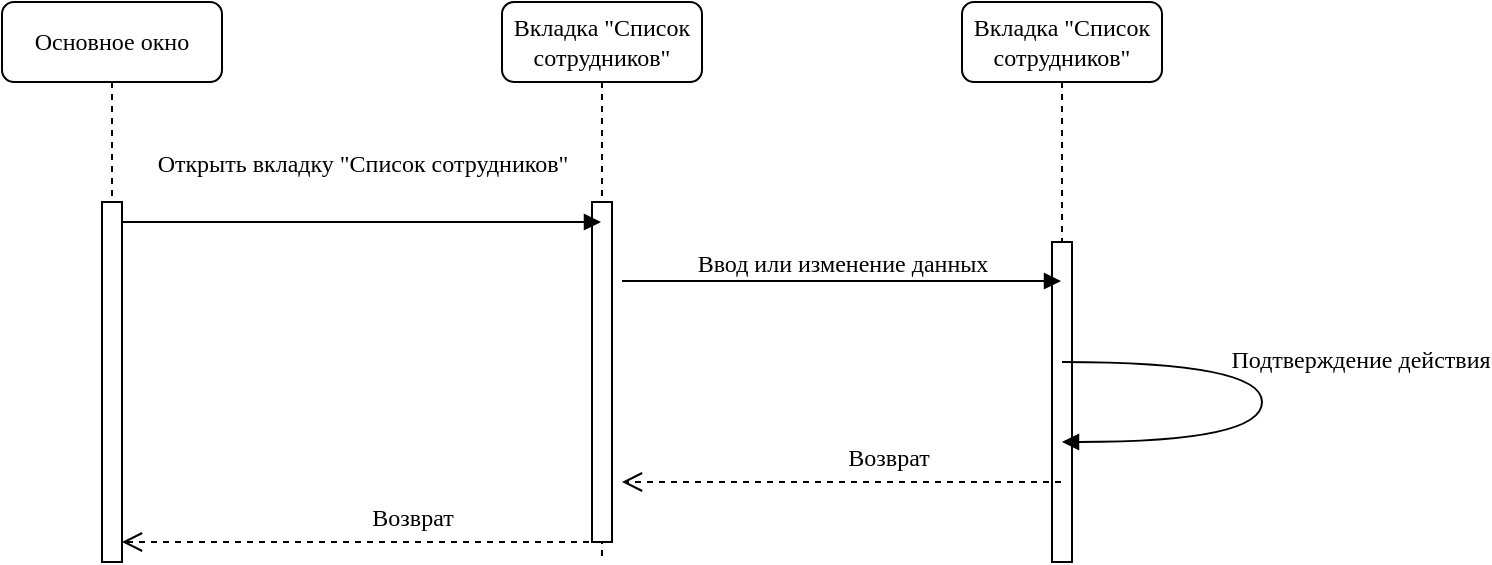 <mxfile version="23.1.5" type="device">
  <diagram name="Page-1" id="13e1069c-82ec-6db2-03f1-153e76fe0fe0">
    <mxGraphModel dx="1178" dy="790" grid="1" gridSize="10" guides="1" tooltips="1" connect="1" arrows="1" fold="1" page="1" pageScale="1" pageWidth="1100" pageHeight="850" background="none" math="0" shadow="0">
      <root>
        <mxCell id="0" />
        <mxCell id="1" parent="0" />
        <mxCell id="06PfuFQ36FPQEAHMCqTj-12" value="Вкладка &quot;Список сотрудников&quot;" style="shape=umlLifeline;perimeter=lifelinePerimeter;whiteSpace=wrap;html=1;container=1;collapsible=0;recursiveResize=0;outlineConnect=0;rounded=1;shadow=0;comic=0;labelBackgroundColor=none;strokeWidth=1;fontFamily=Verdana;fontSize=12;align=center;" vertex="1" parent="1">
          <mxGeometry x="350" y="90" width="100" height="280" as="geometry" />
        </mxCell>
        <mxCell id="06PfuFQ36FPQEAHMCqTj-13" value="" style="html=1;points=[];perimeter=orthogonalPerimeter;rounded=0;shadow=0;comic=0;labelBackgroundColor=none;strokeWidth=1;fontFamily=Verdana;fontSize=12;align=center;" vertex="1" parent="06PfuFQ36FPQEAHMCqTj-12">
          <mxGeometry x="45" y="100" width="10" height="170" as="geometry" />
        </mxCell>
        <mxCell id="06PfuFQ36FPQEAHMCqTj-14" value="Вкладка &quot;Список сотрудников&quot;" style="shape=umlLifeline;perimeter=lifelinePerimeter;whiteSpace=wrap;html=1;container=1;collapsible=0;recursiveResize=0;outlineConnect=0;rounded=1;shadow=0;comic=0;labelBackgroundColor=none;strokeWidth=1;fontFamily=Verdana;fontSize=12;align=center;" vertex="1" parent="1">
          <mxGeometry x="580" y="90" width="100" height="280" as="geometry" />
        </mxCell>
        <mxCell id="06PfuFQ36FPQEAHMCqTj-15" value="" style="html=1;points=[];perimeter=orthogonalPerimeter;rounded=0;shadow=0;comic=0;labelBackgroundColor=none;strokeWidth=1;fontFamily=Verdana;fontSize=12;align=center;" vertex="1" parent="06PfuFQ36FPQEAHMCqTj-14">
          <mxGeometry x="45" y="120" width="10" height="160" as="geometry" />
        </mxCell>
        <mxCell id="06PfuFQ36FPQEAHMCqTj-16" value="Основное окно " style="shape=umlLifeline;perimeter=lifelinePerimeter;whiteSpace=wrap;html=1;container=1;collapsible=0;recursiveResize=0;outlineConnect=0;rounded=1;shadow=0;comic=0;labelBackgroundColor=none;strokeWidth=1;fontFamily=Verdana;fontSize=12;align=center;" vertex="1" parent="1">
          <mxGeometry x="100" y="90" width="110" height="280" as="geometry" />
        </mxCell>
        <mxCell id="06PfuFQ36FPQEAHMCqTj-17" value="" style="html=1;points=[];perimeter=orthogonalPerimeter;rounded=0;shadow=0;comic=0;labelBackgroundColor=none;strokeWidth=1;fontFamily=Verdana;fontSize=12;align=center;" vertex="1" parent="06PfuFQ36FPQEAHMCqTj-16">
          <mxGeometry x="50" y="100" width="10" height="180" as="geometry" />
        </mxCell>
        <mxCell id="06PfuFQ36FPQEAHMCqTj-18" value="Открыть вкладку &quot;Список сотрудников&quot;" style="html=1;verticalAlign=bottom;endArrow=block;labelBackgroundColor=none;fontFamily=Verdana;fontSize=12;edgeStyle=elbowEdgeStyle;elbow=vertical;" edge="1" parent="1" target="06PfuFQ36FPQEAHMCqTj-12">
          <mxGeometry x="0.002" y="20" relative="1" as="geometry">
            <mxPoint x="160" y="200" as="sourcePoint" />
            <mxPoint x="295" y="200" as="targetPoint" />
            <Array as="points">
              <mxPoint x="230" y="200" />
            </Array>
            <mxPoint as="offset" />
          </mxGeometry>
        </mxCell>
        <mxCell id="06PfuFQ36FPQEAHMCqTj-19" value="Возврат" style="html=1;verticalAlign=bottom;endArrow=open;dashed=1;endSize=8;labelBackgroundColor=none;fontFamily=Verdana;fontSize=12;" edge="1" parent="1" source="06PfuFQ36FPQEAHMCqTj-12">
          <mxGeometry x="-0.197" y="-3" relative="1" as="geometry">
            <mxPoint x="160" y="360.0" as="targetPoint" />
            <mxPoint x="380" y="360" as="sourcePoint" />
            <Array as="points" />
            <mxPoint x="1" as="offset" />
          </mxGeometry>
        </mxCell>
        <mxCell id="06PfuFQ36FPQEAHMCqTj-20" value="Возврат" style="html=1;verticalAlign=bottom;endArrow=open;dashed=1;endSize=8;labelBackgroundColor=none;fontFamily=Verdana;fontSize=12;" edge="1" parent="1" source="06PfuFQ36FPQEAHMCqTj-14">
          <mxGeometry x="-0.197" y="-3" relative="1" as="geometry">
            <mxPoint x="410" y="330" as="targetPoint" />
            <mxPoint x="600" y="330" as="sourcePoint" />
            <Array as="points" />
            <mxPoint x="1" as="offset" />
          </mxGeometry>
        </mxCell>
        <mxCell id="06PfuFQ36FPQEAHMCqTj-21" value="Ввод или изменение данных" style="html=1;verticalAlign=bottom;endArrow=block;labelBackgroundColor=none;fontFamily=Verdana;fontSize=12;edgeStyle=elbowEdgeStyle;elbow=vertical;" edge="1" parent="1" target="06PfuFQ36FPQEAHMCqTj-14">
          <mxGeometry relative="1" as="geometry">
            <mxPoint x="410" y="229.5" as="sourcePoint" />
            <Array as="points" />
            <mxPoint x="595" y="229.5" as="targetPoint" />
          </mxGeometry>
        </mxCell>
        <mxCell id="06PfuFQ36FPQEAHMCqTj-22" value="&lt;div&gt;Подтверждение действия&lt;/div&gt;" style="html=1;verticalAlign=bottom;endArrow=block;labelBackgroundColor=none;fontFamily=Verdana;fontSize=12;elbow=vertical;edgeStyle=orthogonalEdgeStyle;curved=1;" edge="1" parent="1" source="06PfuFQ36FPQEAHMCqTj-14" target="06PfuFQ36FPQEAHMCqTj-14">
          <mxGeometry x="-0.166" y="28" relative="1" as="geometry">
            <mxPoint x="965" y="292" as="sourcePoint" />
            <mxPoint x="970" y="330" as="targetPoint" />
            <Array as="points">
              <mxPoint x="730" y="270" />
              <mxPoint x="730" y="310" />
            </Array>
            <mxPoint x="21" y="8" as="offset" />
          </mxGeometry>
        </mxCell>
      </root>
    </mxGraphModel>
  </diagram>
</mxfile>
